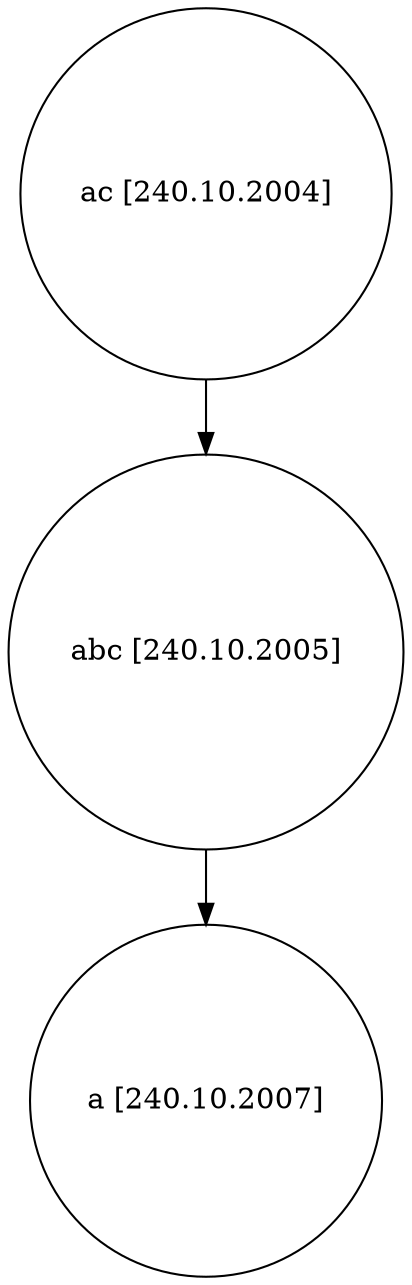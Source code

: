 digraph G {
	node [shape=circle];
	"ac [240.10.2004]"; 
	"ac [240.10.2004]" -> "abc [240.10.2005]";
	"abc [240.10.2005]" -> "a [240.10.2007]";
}
